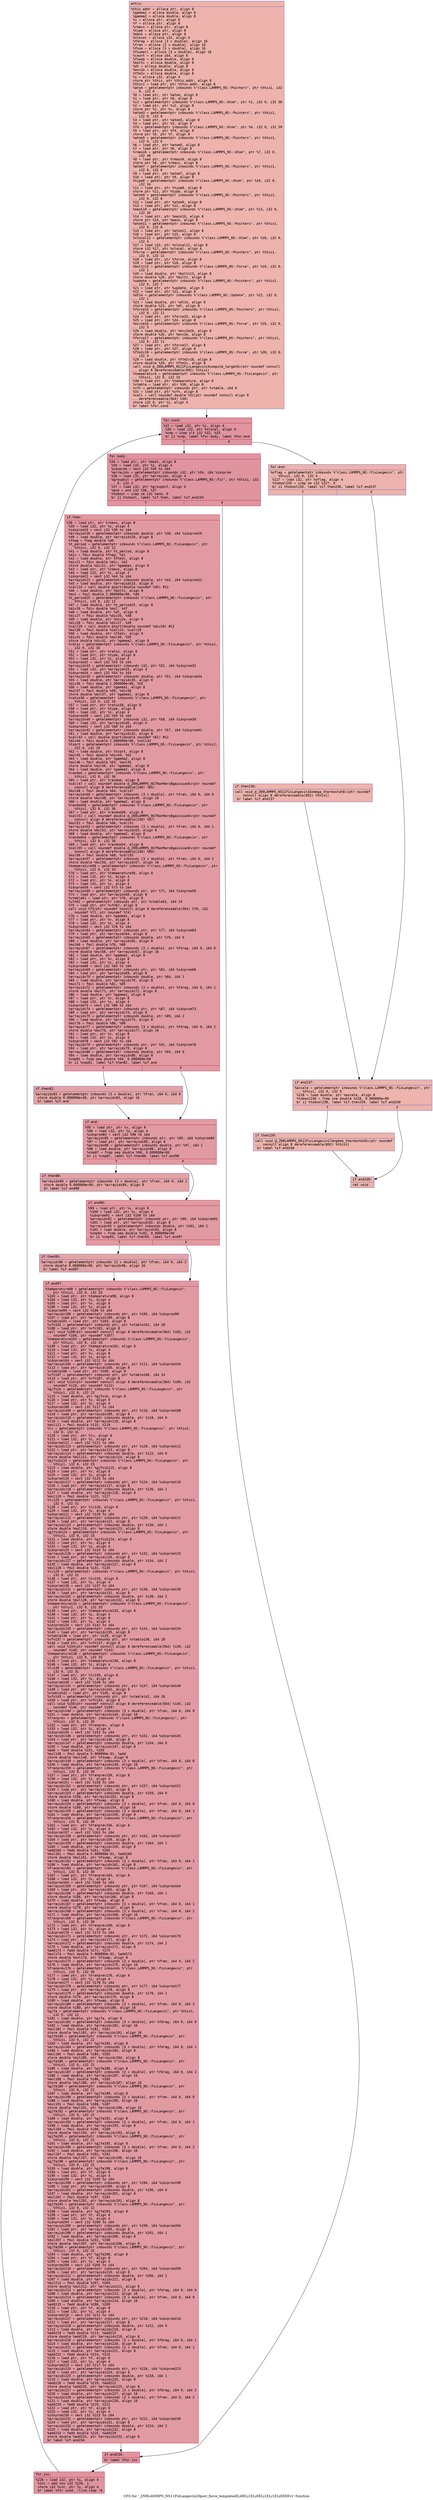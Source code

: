 digraph "CFG for '_ZN9LAMMPS_NS11FixLangevin20post_force_templatedILi0ELi1ELi0ELi1ELi1ELi0EEEvv' function" {
	label="CFG for '_ZN9LAMMPS_NS11FixLangevin20post_force_templatedILi0ELi1ELi0ELi1ELi1ELi0EEEvv' function";

	Node0x55e6b2142bd0 [shape=record,color="#3d50c3ff", style=filled, fillcolor="#d6524470" fontname="Courier",label="{entry:\l|  %this.addr = alloca ptr, align 8\l  %gamma1 = alloca double, align 8\l  %gamma2 = alloca double, align 8\l  %v = alloca ptr, align 8\l  %f = alloca ptr, align 8\l  %rmass = alloca ptr, align 8\l  %type = alloca ptr, align 8\l  %mask = alloca ptr, align 8\l  %nlocal = alloca i32, align 4\l  %fdrag = alloca [3 x double], align 16\l  %fran = alloca [3 x double], align 16\l  %fsum = alloca [3 x double], align 16\l  %fsumall = alloca [3 x double], align 16\l  %count = alloca i64, align 8\l  %fswap = alloca double, align 8\l  %boltz = alloca double, align 8\l  %dt = alloca double, align 8\l  %mvv2e = alloca double, align 8\l  %ftm2v = alloca double, align 8\l  %i = alloca i32, align 4\l  store ptr %this, ptr %this.addr, align 8\l  %this1 = load ptr, ptr %this.addr, align 8\l  %atom = getelementptr inbounds %\"class.LAMMPS_NS::Pointers\", ptr %this1, i32\l... 0, i32 6\l  %0 = load ptr, ptr %atom, align 8\l  %1 = load ptr, ptr %0, align 8\l  %v2 = getelementptr inbounds %\"class.LAMMPS_NS::Atom\", ptr %1, i32 0, i32 38\l  %2 = load ptr, ptr %v2, align 8\l  store ptr %2, ptr %v, align 8\l  %atom3 = getelementptr inbounds %\"class.LAMMPS_NS::Pointers\", ptr %this1,\l... i32 0, i32 6\l  %3 = load ptr, ptr %atom3, align 8\l  %4 = load ptr, ptr %3, align 8\l  %f4 = getelementptr inbounds %\"class.LAMMPS_NS::Atom\", ptr %4, i32 0, i32 39\l  %5 = load ptr, ptr %f4, align 8\l  store ptr %5, ptr %f, align 8\l  %atom5 = getelementptr inbounds %\"class.LAMMPS_NS::Pointers\", ptr %this1,\l... i32 0, i32 6\l  %6 = load ptr, ptr %atom5, align 8\l  %7 = load ptr, ptr %6, align 8\l  %rmass6 = getelementptr inbounds %\"class.LAMMPS_NS::Atom\", ptr %7, i32 0,\l... i32 40\l  %8 = load ptr, ptr %rmass6, align 8\l  store ptr %8, ptr %rmass, align 8\l  %atom7 = getelementptr inbounds %\"class.LAMMPS_NS::Pointers\", ptr %this1,\l... i32 0, i32 6\l  %9 = load ptr, ptr %atom7, align 8\l  %10 = load ptr, ptr %9, align 8\l  %type8 = getelementptr inbounds %\"class.LAMMPS_NS::Atom\", ptr %10, i32 0,\l... i32 34\l  %11 = load ptr, ptr %type8, align 8\l  store ptr %11, ptr %type, align 8\l  %atom9 = getelementptr inbounds %\"class.LAMMPS_NS::Pointers\", ptr %this1,\l... i32 0, i32 6\l  %12 = load ptr, ptr %atom9, align 8\l  %13 = load ptr, ptr %12, align 8\l  %mask10 = getelementptr inbounds %\"class.LAMMPS_NS::Atom\", ptr %13, i32 0,\l... i32 35\l  %14 = load ptr, ptr %mask10, align 8\l  store ptr %14, ptr %mask, align 8\l  %atom11 = getelementptr inbounds %\"class.LAMMPS_NS::Pointers\", ptr %this1,\l... i32 0, i32 6\l  %15 = load ptr, ptr %atom11, align 8\l  %16 = load ptr, ptr %15, align 8\l  %nlocal12 = getelementptr inbounds %\"class.LAMMPS_NS::Atom\", ptr %16, i32 0,\l... i32 4\l  %17 = load i32, ptr %nlocal12, align 8\l  store i32 %17, ptr %nlocal, align 4\l  %force = getelementptr inbounds %\"class.LAMMPS_NS::Pointers\", ptr %this1,\l... i32 0, i32 11\l  %18 = load ptr, ptr %force, align 8\l  %19 = load ptr, ptr %18, align 8\l  %boltz13 = getelementptr inbounds %\"class.LAMMPS_NS::Force\", ptr %19, i32 0,\l... i32 1\l  %20 = load double, ptr %boltz13, align 8\l  store double %20, ptr %boltz, align 8\l  %update = getelementptr inbounds %\"class.LAMMPS_NS::Pointers\", ptr %this1,\l... i32 0, i32 7\l  %21 = load ptr, ptr %update, align 8\l  %22 = load ptr, ptr %21, align 8\l  %dt14 = getelementptr inbounds %\"class.LAMMPS_NS::Update\", ptr %22, i32 0,\l... i32 1\l  %23 = load double, ptr %dt14, align 8\l  store double %23, ptr %dt, align 8\l  %force15 = getelementptr inbounds %\"class.LAMMPS_NS::Pointers\", ptr %this1,\l... i32 0, i32 11\l  %24 = load ptr, ptr %force15, align 8\l  %25 = load ptr, ptr %24, align 8\l  %mvv2e16 = getelementptr inbounds %\"class.LAMMPS_NS::Force\", ptr %25, i32 0,\l... i32 3\l  %26 = load double, ptr %mvv2e16, align 8\l  store double %26, ptr %mvv2e, align 8\l  %force17 = getelementptr inbounds %\"class.LAMMPS_NS::Pointers\", ptr %this1,\l... i32 0, i32 11\l  %27 = load ptr, ptr %force17, align 8\l  %28 = load ptr, ptr %27, align 8\l  %ftm2v18 = getelementptr inbounds %\"class.LAMMPS_NS::Force\", ptr %28, i32 0,\l... i32 4\l  %29 = load double, ptr %ftm2v18, align 8\l  store double %29, ptr %ftm2v, align 8\l  call void @_ZN9LAMMPS_NS11FixLangevin14compute_targetEv(ptr noundef nonnull\l... align 8 dereferenceable(892) %this1)\l  %temperature = getelementptr inbounds %\"class.LAMMPS_NS::FixLangevin\", ptr\l... %this1, i32 0, i32 33\l  %30 = load ptr, ptr %temperature, align 8\l  %vtable = load ptr, ptr %30, align 8\l  %vfn = getelementptr inbounds ptr, ptr %vtable, i64 6\l  %31 = load ptr, ptr %vfn, align 8\l  %call = call noundef double %31(ptr noundef nonnull align 8\l... dereferenceable(564) %30)\l  store i32 0, ptr %i, align 4\l  br label %for.cond\l}"];
	Node0x55e6b2142bd0 -> Node0x55e6b2150040[tooltip="entry -> for.cond\nProbability 100.00%" ];
	Node0x55e6b2150040 [shape=record,color="#b70d28ff", style=filled, fillcolor="#b70d2870" fontname="Courier",label="{for.cond:\l|  %32 = load i32, ptr %i, align 4\l  %33 = load i32, ptr %nlocal, align 4\l  %cmp = icmp slt i32 %32, %33\l  br i1 %cmp, label %for.body, label %for.end\l|{<s0>T|<s1>F}}"];
	Node0x55e6b2150040:s0 -> Node0x55e6b2143db0[tooltip="for.cond -> for.body\nProbability 96.88%" ];
	Node0x55e6b2150040:s1 -> Node0x55e6b2143e30[tooltip="for.cond -> for.end\nProbability 3.12%" ];
	Node0x55e6b2143db0 [shape=record,color="#b70d28ff", style=filled, fillcolor="#b70d2870" fontname="Courier",label="{for.body:\l|  %34 = load ptr, ptr %mask, align 8\l  %35 = load i32, ptr %i, align 4\l  %idxprom = sext i32 %35 to i64\l  %arrayidx = getelementptr inbounds i32, ptr %34, i64 %idxprom\l  %36 = load i32, ptr %arrayidx, align 4\l  %groupbit = getelementptr inbounds %\"class.LAMMPS_NS::Fix\", ptr %this1, i32\l... 0, i32 4\l  %37 = load i32, ptr %groupbit, align 4\l  %and = and i32 %36, %37\l  %tobool = icmp ne i32 %and, 0\l  br i1 %tobool, label %if.then, label %if.end234\l|{<s0>T|<s1>F}}"];
	Node0x55e6b2143db0:s0 -> Node0x55e6b2150d40[tooltip="for.body -> if.then\nProbability 62.50%" ];
	Node0x55e6b2143db0:s1 -> Node0x55e6b2150db0[tooltip="for.body -> if.end234\nProbability 37.50%" ];
	Node0x55e6b2150d40 [shape=record,color="#b70d28ff", style=filled, fillcolor="#bb1b2c70" fontname="Courier",label="{if.then:\l|  %38 = load ptr, ptr %rmass, align 8\l  %39 = load i32, ptr %i, align 4\l  %idxprom19 = sext i32 %39 to i64\l  %arrayidx20 = getelementptr inbounds double, ptr %38, i64 %idxprom19\l  %40 = load double, ptr %arrayidx20, align 8\l  %fneg = fneg double %40\l  %t_period = getelementptr inbounds %\"class.LAMMPS_NS::FixLangevin\", ptr\l... %this1, i32 0, i32 12\l  %41 = load double, ptr %t_period, align 8\l  %div = fdiv double %fneg, %41\l  %42 = load double, ptr %ftm2v, align 8\l  %div21 = fdiv double %div, %42\l  store double %div21, ptr %gamma1, align 8\l  %43 = load ptr, ptr %rmass, align 8\l  %44 = load i32, ptr %i, align 4\l  %idxprom22 = sext i32 %44 to i64\l  %arrayidx23 = getelementptr inbounds double, ptr %43, i64 %idxprom22\l  %45 = load double, ptr %arrayidx23, align 8\l  %call24 = call double @sqrt(double noundef %45) #12\l  %46 = load double, ptr %boltz, align 8\l  %mul = fmul double 2.000000e+00, %46\l  %t_period25 = getelementptr inbounds %\"class.LAMMPS_NS::FixLangevin\", ptr\l... %this1, i32 0, i32 12\l  %47 = load double, ptr %t_period25, align 8\l  %div26 = fdiv double %mul, %47\l  %48 = load double, ptr %dt, align 8\l  %div27 = fdiv double %div26, %48\l  %49 = load double, ptr %mvv2e, align 8\l  %div28 = fdiv double %div27, %49\l  %call29 = call double @sqrt(double noundef %div28) #12\l  %mul30 = fmul double %call24, %call29\l  %50 = load double, ptr %ftm2v, align 8\l  %div31 = fdiv double %mul30, %50\l  store double %div31, ptr %gamma2, align 8\l  %ratio = getelementptr inbounds %\"class.LAMMPS_NS::FixLangevin\", ptr %this1,\l... i32 0, i32 16\l  %51 = load ptr, ptr %ratio, align 8\l  %52 = load ptr, ptr %type, align 8\l  %53 = load i32, ptr %i, align 4\l  %idxprom32 = sext i32 %53 to i64\l  %arrayidx33 = getelementptr inbounds i32, ptr %52, i64 %idxprom32\l  %54 = load i32, ptr %arrayidx33, align 4\l  %idxprom34 = sext i32 %54 to i64\l  %arrayidx35 = getelementptr inbounds double, ptr %51, i64 %idxprom34\l  %55 = load double, ptr %arrayidx35, align 8\l  %div36 = fdiv double 1.000000e+00, %55\l  %56 = load double, ptr %gamma1, align 8\l  %mul37 = fmul double %56, %div36\l  store double %mul37, ptr %gamma1, align 8\l  %ratio38 = getelementptr inbounds %\"class.LAMMPS_NS::FixLangevin\", ptr\l... %this1, i32 0, i32 16\l  %57 = load ptr, ptr %ratio38, align 8\l  %58 = load ptr, ptr %type, align 8\l  %59 = load i32, ptr %i, align 4\l  %idxprom39 = sext i32 %59 to i64\l  %arrayidx40 = getelementptr inbounds i32, ptr %58, i64 %idxprom39\l  %60 = load i32, ptr %arrayidx40, align 4\l  %idxprom41 = sext i32 %60 to i64\l  %arrayidx42 = getelementptr inbounds double, ptr %57, i64 %idxprom41\l  %61 = load double, ptr %arrayidx42, align 8\l  %call43 = call double @sqrt(double noundef %61) #12\l  %div44 = fdiv double 1.000000e+00, %call43\l  %tsqrt = getelementptr inbounds %\"class.LAMMPS_NS::FixLangevin\", ptr %this1,\l... i32 0, i32 19\l  %62 = load double, ptr %tsqrt, align 8\l  %mul45 = fmul double %div44, %62\l  %63 = load double, ptr %gamma2, align 8\l  %mul46 = fmul double %63, %mul45\l  store double %mul46, ptr %gamma2, align 8\l  %64 = load double, ptr %gamma2, align 8\l  %random = getelementptr inbounds %\"class.LAMMPS_NS::FixLangevin\", ptr\l... %this1, i32 0, i32 36\l  %65 = load ptr, ptr %random, align 8\l  %call47 = call noundef double @_ZN9LAMMPS_NS7RanMars8gaussianEv(ptr noundef\l... nonnull align 8 dereferenceable(240) %65)\l  %mul48 = fmul double %64, %call47\l  %arrayidx49 = getelementptr inbounds [3 x double], ptr %fran, i64 0, i64 0\l  store double %mul48, ptr %arrayidx49, align 16\l  %66 = load double, ptr %gamma2, align 8\l  %random50 = getelementptr inbounds %\"class.LAMMPS_NS::FixLangevin\", ptr\l... %this1, i32 0, i32 36\l  %67 = load ptr, ptr %random50, align 8\l  %call51 = call noundef double @_ZN9LAMMPS_NS7RanMars8gaussianEv(ptr noundef\l... nonnull align 8 dereferenceable(240) %67)\l  %mul52 = fmul double %66, %call51\l  %arrayidx53 = getelementptr inbounds [3 x double], ptr %fran, i64 0, i64 1\l  store double %mul52, ptr %arrayidx53, align 8\l  %68 = load double, ptr %gamma2, align 8\l  %random54 = getelementptr inbounds %\"class.LAMMPS_NS::FixLangevin\", ptr\l... %this1, i32 0, i32 36\l  %69 = load ptr, ptr %random54, align 8\l  %call55 = call noundef double @_ZN9LAMMPS_NS7RanMars8gaussianEv(ptr noundef\l... nonnull align 8 dereferenceable(240) %69)\l  %mul56 = fmul double %68, %call55\l  %arrayidx57 = getelementptr inbounds [3 x double], ptr %fran, i64 0, i64 2\l  store double %mul56, ptr %arrayidx57, align 16\l  %temperature58 = getelementptr inbounds %\"class.LAMMPS_NS::FixLangevin\", ptr\l... %this1, i32 0, i32 33\l  %70 = load ptr, ptr %temperature58, align 8\l  %71 = load i32, ptr %i, align 4\l  %72 = load ptr, ptr %v, align 8\l  %73 = load i32, ptr %i, align 4\l  %idxprom59 = sext i32 %73 to i64\l  %arrayidx60 = getelementptr inbounds ptr, ptr %72, i64 %idxprom59\l  %74 = load ptr, ptr %arrayidx60, align 8\l  %vtable61 = load ptr, ptr %70, align 8\l  %vfn62 = getelementptr inbounds ptr, ptr %vtable61, i64 24\l  %75 = load ptr, ptr %vfn62, align 8\l  call void %75(ptr noundef nonnull align 8 dereferenceable(564) %70, i32\l... noundef %71, ptr noundef %74)\l  %76 = load double, ptr %gamma1, align 8\l  %77 = load ptr, ptr %v, align 8\l  %78 = load i32, ptr %i, align 4\l  %idxprom63 = sext i32 %78 to i64\l  %arrayidx64 = getelementptr inbounds ptr, ptr %77, i64 %idxprom63\l  %79 = load ptr, ptr %arrayidx64, align 8\l  %arrayidx65 = getelementptr inbounds double, ptr %79, i64 0\l  %80 = load double, ptr %arrayidx65, align 8\l  %mul66 = fmul double %76, %80\l  %arrayidx67 = getelementptr inbounds [3 x double], ptr %fdrag, i64 0, i64 0\l  store double %mul66, ptr %arrayidx67, align 16\l  %81 = load double, ptr %gamma1, align 8\l  %82 = load ptr, ptr %v, align 8\l  %83 = load i32, ptr %i, align 4\l  %idxprom68 = sext i32 %83 to i64\l  %arrayidx69 = getelementptr inbounds ptr, ptr %82, i64 %idxprom68\l  %84 = load ptr, ptr %arrayidx69, align 8\l  %arrayidx70 = getelementptr inbounds double, ptr %84, i64 1\l  %85 = load double, ptr %arrayidx70, align 8\l  %mul71 = fmul double %81, %85\l  %arrayidx72 = getelementptr inbounds [3 x double], ptr %fdrag, i64 0, i64 1\l  store double %mul71, ptr %arrayidx72, align 8\l  %86 = load double, ptr %gamma1, align 8\l  %87 = load ptr, ptr %v, align 8\l  %88 = load i32, ptr %i, align 4\l  %idxprom73 = sext i32 %88 to i64\l  %arrayidx74 = getelementptr inbounds ptr, ptr %87, i64 %idxprom73\l  %89 = load ptr, ptr %arrayidx74, align 8\l  %arrayidx75 = getelementptr inbounds double, ptr %89, i64 2\l  %90 = load double, ptr %arrayidx75, align 8\l  %mul76 = fmul double %86, %90\l  %arrayidx77 = getelementptr inbounds [3 x double], ptr %fdrag, i64 0, i64 2\l  store double %mul76, ptr %arrayidx77, align 16\l  %91 = load ptr, ptr %v, align 8\l  %92 = load i32, ptr %i, align 4\l  %idxprom78 = sext i32 %92 to i64\l  %arrayidx79 = getelementptr inbounds ptr, ptr %91, i64 %idxprom78\l  %93 = load ptr, ptr %arrayidx79, align 8\l  %arrayidx80 = getelementptr inbounds double, ptr %93, i64 0\l  %94 = load double, ptr %arrayidx80, align 8\l  %cmp81 = fcmp oeq double %94, 0.000000e+00\l  br i1 %cmp81, label %if.then82, label %if.end\l|{<s0>T|<s1>F}}"];
	Node0x55e6b2150d40:s0 -> Node0x55e6b2157760[tooltip="if.then -> if.then82\nProbability 62.50%" ];
	Node0x55e6b2150d40:s1 -> Node0x55e6b21577e0[tooltip="if.then -> if.end\nProbability 37.50%" ];
	Node0x55e6b2157760 [shape=record,color="#3d50c3ff", style=filled, fillcolor="#c32e3170" fontname="Courier",label="{if.then82:\l|  %arrayidx83 = getelementptr inbounds [3 x double], ptr %fran, i64 0, i64 0\l  store double 0.000000e+00, ptr %arrayidx83, align 16\l  br label %if.end\l}"];
	Node0x55e6b2157760 -> Node0x55e6b21577e0[tooltip="if.then82 -> if.end\nProbability 100.00%" ];
	Node0x55e6b21577e0 [shape=record,color="#b70d28ff", style=filled, fillcolor="#bb1b2c70" fontname="Courier",label="{if.end:\l|  %95 = load ptr, ptr %v, align 8\l  %96 = load i32, ptr %i, align 4\l  %idxprom84 = sext i32 %96 to i64\l  %arrayidx85 = getelementptr inbounds ptr, ptr %95, i64 %idxprom84\l  %97 = load ptr, ptr %arrayidx85, align 8\l  %arrayidx86 = getelementptr inbounds double, ptr %97, i64 1\l  %98 = load double, ptr %arrayidx86, align 8\l  %cmp87 = fcmp oeq double %98, 0.000000e+00\l  br i1 %cmp87, label %if.then88, label %if.end90\l|{<s0>T|<s1>F}}"];
	Node0x55e6b21577e0:s0 -> Node0x55e6b2152180[tooltip="if.end -> if.then88\nProbability 62.50%" ];
	Node0x55e6b21577e0:s1 -> Node0x55e6b2152200[tooltip="if.end -> if.end90\nProbability 37.50%" ];
	Node0x55e6b2152180 [shape=record,color="#3d50c3ff", style=filled, fillcolor="#c32e3170" fontname="Courier",label="{if.then88:\l|  %arrayidx89 = getelementptr inbounds [3 x double], ptr %fran, i64 0, i64 1\l  store double 0.000000e+00, ptr %arrayidx89, align 8\l  br label %if.end90\l}"];
	Node0x55e6b2152180 -> Node0x55e6b2152200[tooltip="if.then88 -> if.end90\nProbability 100.00%" ];
	Node0x55e6b2152200 [shape=record,color="#b70d28ff", style=filled, fillcolor="#bb1b2c70" fontname="Courier",label="{if.end90:\l|  %99 = load ptr, ptr %v, align 8\l  %100 = load i32, ptr %i, align 4\l  %idxprom91 = sext i32 %100 to i64\l  %arrayidx92 = getelementptr inbounds ptr, ptr %99, i64 %idxprom91\l  %101 = load ptr, ptr %arrayidx92, align 8\l  %arrayidx93 = getelementptr inbounds double, ptr %101, i64 2\l  %102 = load double, ptr %arrayidx93, align 8\l  %cmp94 = fcmp oeq double %102, 0.000000e+00\l  br i1 %cmp94, label %if.then95, label %if.end97\l|{<s0>T|<s1>F}}"];
	Node0x55e6b2152200:s0 -> Node0x55e6b2159090[tooltip="if.end90 -> if.then95\nProbability 62.50%" ];
	Node0x55e6b2152200:s1 -> Node0x55e6b2159110[tooltip="if.end90 -> if.end97\nProbability 37.50%" ];
	Node0x55e6b2159090 [shape=record,color="#3d50c3ff", style=filled, fillcolor="#c32e3170" fontname="Courier",label="{if.then95:\l|  %arrayidx96 = getelementptr inbounds [3 x double], ptr %fran, i64 0, i64 2\l  store double 0.000000e+00, ptr %arrayidx96, align 16\l  br label %if.end97\l}"];
	Node0x55e6b2159090 -> Node0x55e6b2159110[tooltip="if.then95 -> if.end97\nProbability 100.00%" ];
	Node0x55e6b2159110 [shape=record,color="#b70d28ff", style=filled, fillcolor="#bb1b2c70" fontname="Courier",label="{if.end97:\l|  %temperature98 = getelementptr inbounds %\"class.LAMMPS_NS::FixLangevin\",\l... ptr %this1, i32 0, i32 33\l  %103 = load ptr, ptr %temperature98, align 8\l  %104 = load i32, ptr %i, align 4\l  %105 = load ptr, ptr %v, align 8\l  %106 = load i32, ptr %i, align 4\l  %idxprom99 = sext i32 %106 to i64\l  %arrayidx100 = getelementptr inbounds ptr, ptr %105, i64 %idxprom99\l  %107 = load ptr, ptr %arrayidx100, align 8\l  %vtable101 = load ptr, ptr %103, align 8\l  %vfn102 = getelementptr inbounds ptr, ptr %vtable101, i64 28\l  %108 = load ptr, ptr %vfn102, align 8\l  call void %108(ptr noundef nonnull align 8 dereferenceable(564) %103, i32\l... noundef %104, ptr noundef %107)\l  %temperature103 = getelementptr inbounds %\"class.LAMMPS_NS::FixLangevin\",\l... ptr %this1, i32 0, i32 33\l  %109 = load ptr, ptr %temperature103, align 8\l  %110 = load i32, ptr %i, align 4\l  %111 = load ptr, ptr %v, align 8\l  %112 = load i32, ptr %i, align 4\l  %idxprom104 = sext i32 %112 to i64\l  %arrayidx105 = getelementptr inbounds ptr, ptr %111, i64 %idxprom104\l  %113 = load ptr, ptr %arrayidx105, align 8\l  %vtable106 = load ptr, ptr %109, align 8\l  %vfn107 = getelementptr inbounds ptr, ptr %vtable106, i64 24\l  %114 = load ptr, ptr %vfn107, align 8\l  call void %114(ptr noundef nonnull align 8 dereferenceable(564) %109, i32\l... noundef %110, ptr noundef %113)\l  %gjfsib = getelementptr inbounds %\"class.LAMMPS_NS::FixLangevin\", ptr\l... %this1, i32 0, i32 23\l  %115 = load double, ptr %gjfsib, align 8\l  %116 = load ptr, ptr %v, align 8\l  %117 = load i32, ptr %i, align 4\l  %idxprom108 = sext i32 %117 to i64\l  %arrayidx109 = getelementptr inbounds ptr, ptr %116, i64 %idxprom108\l  %118 = load ptr, ptr %arrayidx109, align 8\l  %arrayidx110 = getelementptr inbounds double, ptr %118, i64 0\l  %119 = load double, ptr %arrayidx110, align 8\l  %mul111 = fmul double %115, %119\l  %lv = getelementptr inbounds %\"class.LAMMPS_NS::FixLangevin\", ptr %this1,\l... i32 0, i32 31\l  %120 = load ptr, ptr %lv, align 8\l  %121 = load i32, ptr %i, align 4\l  %idxprom112 = sext i32 %121 to i64\l  %arrayidx113 = getelementptr inbounds ptr, ptr %120, i64 %idxprom112\l  %122 = load ptr, ptr %arrayidx113, align 8\l  %arrayidx114 = getelementptr inbounds double, ptr %122, i64 0\l  store double %mul111, ptr %arrayidx114, align 8\l  %gjfsib115 = getelementptr inbounds %\"class.LAMMPS_NS::FixLangevin\", ptr\l... %this1, i32 0, i32 23\l  %123 = load double, ptr %gjfsib115, align 8\l  %124 = load ptr, ptr %v, align 8\l  %125 = load i32, ptr %i, align 4\l  %idxprom116 = sext i32 %125 to i64\l  %arrayidx117 = getelementptr inbounds ptr, ptr %124, i64 %idxprom116\l  %126 = load ptr, ptr %arrayidx117, align 8\l  %arrayidx118 = getelementptr inbounds double, ptr %126, i64 1\l  %127 = load double, ptr %arrayidx118, align 8\l  %mul119 = fmul double %123, %127\l  %lv120 = getelementptr inbounds %\"class.LAMMPS_NS::FixLangevin\", ptr %this1,\l... i32 0, i32 31\l  %128 = load ptr, ptr %lv120, align 8\l  %129 = load i32, ptr %i, align 4\l  %idxprom121 = sext i32 %129 to i64\l  %arrayidx122 = getelementptr inbounds ptr, ptr %128, i64 %idxprom121\l  %130 = load ptr, ptr %arrayidx122, align 8\l  %arrayidx123 = getelementptr inbounds double, ptr %130, i64 1\l  store double %mul119, ptr %arrayidx123, align 8\l  %gjfsib124 = getelementptr inbounds %\"class.LAMMPS_NS::FixLangevin\", ptr\l... %this1, i32 0, i32 23\l  %131 = load double, ptr %gjfsib124, align 8\l  %132 = load ptr, ptr %v, align 8\l  %133 = load i32, ptr %i, align 4\l  %idxprom125 = sext i32 %133 to i64\l  %arrayidx126 = getelementptr inbounds ptr, ptr %132, i64 %idxprom125\l  %134 = load ptr, ptr %arrayidx126, align 8\l  %arrayidx127 = getelementptr inbounds double, ptr %134, i64 2\l  %135 = load double, ptr %arrayidx127, align 8\l  %mul128 = fmul double %131, %135\l  %lv129 = getelementptr inbounds %\"class.LAMMPS_NS::FixLangevin\", ptr %this1,\l... i32 0, i32 31\l  %136 = load ptr, ptr %lv129, align 8\l  %137 = load i32, ptr %i, align 4\l  %idxprom130 = sext i32 %137 to i64\l  %arrayidx131 = getelementptr inbounds ptr, ptr %136, i64 %idxprom130\l  %138 = load ptr, ptr %arrayidx131, align 8\l  %arrayidx132 = getelementptr inbounds double, ptr %138, i64 2\l  store double %mul128, ptr %arrayidx132, align 8\l  %temperature133 = getelementptr inbounds %\"class.LAMMPS_NS::FixLangevin\",\l... ptr %this1, i32 0, i32 33\l  %139 = load ptr, ptr %temperature133, align 8\l  %140 = load i32, ptr %i, align 4\l  %141 = load ptr, ptr %v, align 8\l  %142 = load i32, ptr %i, align 4\l  %idxprom134 = sext i32 %142 to i64\l  %arrayidx135 = getelementptr inbounds ptr, ptr %141, i64 %idxprom134\l  %143 = load ptr, ptr %arrayidx135, align 8\l  %vtable136 = load ptr, ptr %139, align 8\l  %vfn137 = getelementptr inbounds ptr, ptr %vtable136, i64 28\l  %144 = load ptr, ptr %vfn137, align 8\l  call void %144(ptr noundef nonnull align 8 dereferenceable(564) %139, i32\l... noundef %140, ptr noundef %143)\l  %temperature138 = getelementptr inbounds %\"class.LAMMPS_NS::FixLangevin\",\l... ptr %this1, i32 0, i32 33\l  %145 = load ptr, ptr %temperature138, align 8\l  %146 = load i32, ptr %i, align 4\l  %lv139 = getelementptr inbounds %\"class.LAMMPS_NS::FixLangevin\", ptr %this1,\l... i32 0, i32 31\l  %147 = load ptr, ptr %lv139, align 8\l  %148 = load i32, ptr %i, align 4\l  %idxprom140 = sext i32 %148 to i64\l  %arrayidx141 = getelementptr inbounds ptr, ptr %147, i64 %idxprom140\l  %149 = load ptr, ptr %arrayidx141, align 8\l  %vtable142 = load ptr, ptr %145, align 8\l  %vfn143 = getelementptr inbounds ptr, ptr %vtable142, i64 28\l  %150 = load ptr, ptr %vfn143, align 8\l  call void %150(ptr noundef nonnull align 8 dereferenceable(564) %145, i32\l... noundef %146, ptr noundef %149)\l  %arrayidx144 = getelementptr inbounds [3 x double], ptr %fran, i64 0, i64 0\l  %151 = load double, ptr %arrayidx144, align 16\l  %franprev = getelementptr inbounds %\"class.LAMMPS_NS::FixLangevin\", ptr\l... %this1, i32 0, i32 30\l  %152 = load ptr, ptr %franprev, align 8\l  %153 = load i32, ptr %i, align 4\l  %idxprom145 = sext i32 %153 to i64\l  %arrayidx146 = getelementptr inbounds ptr, ptr %152, i64 %idxprom145\l  %154 = load ptr, ptr %arrayidx146, align 8\l  %arrayidx147 = getelementptr inbounds double, ptr %154, i64 0\l  %155 = load double, ptr %arrayidx147, align 8\l  %add = fadd double %151, %155\l  %mul148 = fmul double 5.000000e-01, %add\l  store double %mul148, ptr %fswap, align 8\l  %arrayidx149 = getelementptr inbounds [3 x double], ptr %fran, i64 0, i64 0\l  %156 = load double, ptr %arrayidx149, align 16\l  %franprev150 = getelementptr inbounds %\"class.LAMMPS_NS::FixLangevin\", ptr\l... %this1, i32 0, i32 30\l  %157 = load ptr, ptr %franprev150, align 8\l  %158 = load i32, ptr %i, align 4\l  %idxprom151 = sext i32 %158 to i64\l  %arrayidx152 = getelementptr inbounds ptr, ptr %157, i64 %idxprom151\l  %159 = load ptr, ptr %arrayidx152, align 8\l  %arrayidx153 = getelementptr inbounds double, ptr %159, i64 0\l  store double %156, ptr %arrayidx153, align 8\l  %160 = load double, ptr %fswap, align 8\l  %arrayidx154 = getelementptr inbounds [3 x double], ptr %fran, i64 0, i64 0\l  store double %160, ptr %arrayidx154, align 16\l  %arrayidx155 = getelementptr inbounds [3 x double], ptr %fran, i64 0, i64 1\l  %161 = load double, ptr %arrayidx155, align 8\l  %franprev156 = getelementptr inbounds %\"class.LAMMPS_NS::FixLangevin\", ptr\l... %this1, i32 0, i32 30\l  %162 = load ptr, ptr %franprev156, align 8\l  %163 = load i32, ptr %i, align 4\l  %idxprom157 = sext i32 %163 to i64\l  %arrayidx158 = getelementptr inbounds ptr, ptr %162, i64 %idxprom157\l  %164 = load ptr, ptr %arrayidx158, align 8\l  %arrayidx159 = getelementptr inbounds double, ptr %164, i64 1\l  %165 = load double, ptr %arrayidx159, align 8\l  %add160 = fadd double %161, %165\l  %mul161 = fmul double 5.000000e-01, %add160\l  store double %mul161, ptr %fswap, align 8\l  %arrayidx162 = getelementptr inbounds [3 x double], ptr %fran, i64 0, i64 1\l  %166 = load double, ptr %arrayidx162, align 8\l  %franprev163 = getelementptr inbounds %\"class.LAMMPS_NS::FixLangevin\", ptr\l... %this1, i32 0, i32 30\l  %167 = load ptr, ptr %franprev163, align 8\l  %168 = load i32, ptr %i, align 4\l  %idxprom164 = sext i32 %168 to i64\l  %arrayidx165 = getelementptr inbounds ptr, ptr %167, i64 %idxprom164\l  %169 = load ptr, ptr %arrayidx165, align 8\l  %arrayidx166 = getelementptr inbounds double, ptr %169, i64 1\l  store double %166, ptr %arrayidx166, align 8\l  %170 = load double, ptr %fswap, align 8\l  %arrayidx167 = getelementptr inbounds [3 x double], ptr %fran, i64 0, i64 1\l  store double %170, ptr %arrayidx167, align 8\l  %arrayidx168 = getelementptr inbounds [3 x double], ptr %fran, i64 0, i64 2\l  %171 = load double, ptr %arrayidx168, align 16\l  %franprev169 = getelementptr inbounds %\"class.LAMMPS_NS::FixLangevin\", ptr\l... %this1, i32 0, i32 30\l  %172 = load ptr, ptr %franprev169, align 8\l  %173 = load i32, ptr %i, align 4\l  %idxprom170 = sext i32 %173 to i64\l  %arrayidx171 = getelementptr inbounds ptr, ptr %172, i64 %idxprom170\l  %174 = load ptr, ptr %arrayidx171, align 8\l  %arrayidx172 = getelementptr inbounds double, ptr %174, i64 2\l  %175 = load double, ptr %arrayidx172, align 8\l  %add173 = fadd double %171, %175\l  %mul174 = fmul double 5.000000e-01, %add173\l  store double %mul174, ptr %fswap, align 8\l  %arrayidx175 = getelementptr inbounds [3 x double], ptr %fran, i64 0, i64 2\l  %176 = load double, ptr %arrayidx175, align 16\l  %franprev176 = getelementptr inbounds %\"class.LAMMPS_NS::FixLangevin\", ptr\l... %this1, i32 0, i32 30\l  %177 = load ptr, ptr %franprev176, align 8\l  %178 = load i32, ptr %i, align 4\l  %idxprom177 = sext i32 %178 to i64\l  %arrayidx178 = getelementptr inbounds ptr, ptr %177, i64 %idxprom177\l  %179 = load ptr, ptr %arrayidx178, align 8\l  %arrayidx179 = getelementptr inbounds double, ptr %179, i64 2\l  store double %176, ptr %arrayidx179, align 8\l  %180 = load double, ptr %fswap, align 8\l  %arrayidx180 = getelementptr inbounds [3 x double], ptr %fran, i64 0, i64 2\l  store double %180, ptr %arrayidx180, align 16\l  %gjfa = getelementptr inbounds %\"class.LAMMPS_NS::FixLangevin\", ptr %this1,\l... i32 0, i32 22\l  %181 = load double, ptr %gjfa, align 8\l  %arrayidx181 = getelementptr inbounds [3 x double], ptr %fdrag, i64 0, i64 0\l  %182 = load double, ptr %arrayidx181, align 16\l  %mul182 = fmul double %182, %181\l  store double %mul182, ptr %arrayidx181, align 16\l  %gjfa183 = getelementptr inbounds %\"class.LAMMPS_NS::FixLangevin\", ptr\l... %this1, i32 0, i32 22\l  %183 = load double, ptr %gjfa183, align 8\l  %arrayidx184 = getelementptr inbounds [3 x double], ptr %fdrag, i64 0, i64 1\l  %184 = load double, ptr %arrayidx184, align 8\l  %mul185 = fmul double %184, %183\l  store double %mul185, ptr %arrayidx184, align 8\l  %gjfa186 = getelementptr inbounds %\"class.LAMMPS_NS::FixLangevin\", ptr\l... %this1, i32 0, i32 22\l  %185 = load double, ptr %gjfa186, align 8\l  %arrayidx187 = getelementptr inbounds [3 x double], ptr %fdrag, i64 0, i64 2\l  %186 = load double, ptr %arrayidx187, align 16\l  %mul188 = fmul double %186, %185\l  store double %mul188, ptr %arrayidx187, align 16\l  %gjfa189 = getelementptr inbounds %\"class.LAMMPS_NS::FixLangevin\", ptr\l... %this1, i32 0, i32 22\l  %187 = load double, ptr %gjfa189, align 8\l  %arrayidx190 = getelementptr inbounds [3 x double], ptr %fran, i64 0, i64 0\l  %188 = load double, ptr %arrayidx190, align 16\l  %mul191 = fmul double %188, %187\l  store double %mul191, ptr %arrayidx190, align 16\l  %gjfa192 = getelementptr inbounds %\"class.LAMMPS_NS::FixLangevin\", ptr\l... %this1, i32 0, i32 22\l  %189 = load double, ptr %gjfa192, align 8\l  %arrayidx193 = getelementptr inbounds [3 x double], ptr %fran, i64 0, i64 1\l  %190 = load double, ptr %arrayidx193, align 8\l  %mul194 = fmul double %190, %189\l  store double %mul194, ptr %arrayidx193, align 8\l  %gjfa195 = getelementptr inbounds %\"class.LAMMPS_NS::FixLangevin\", ptr\l... %this1, i32 0, i32 22\l  %191 = load double, ptr %gjfa195, align 8\l  %arrayidx196 = getelementptr inbounds [3 x double], ptr %fran, i64 0, i64 2\l  %192 = load double, ptr %arrayidx196, align 16\l  %mul197 = fmul double %192, %191\l  store double %mul197, ptr %arrayidx196, align 16\l  %gjfa198 = getelementptr inbounds %\"class.LAMMPS_NS::FixLangevin\", ptr\l... %this1, i32 0, i32 22\l  %193 = load double, ptr %gjfa198, align 8\l  %194 = load ptr, ptr %f, align 8\l  %195 = load i32, ptr %i, align 4\l  %idxprom199 = sext i32 %195 to i64\l  %arrayidx200 = getelementptr inbounds ptr, ptr %194, i64 %idxprom199\l  %196 = load ptr, ptr %arrayidx200, align 8\l  %arrayidx201 = getelementptr inbounds double, ptr %196, i64 0\l  %197 = load double, ptr %arrayidx201, align 8\l  %mul202 = fmul double %197, %193\l  store double %mul202, ptr %arrayidx201, align 8\l  %gjfa203 = getelementptr inbounds %\"class.LAMMPS_NS::FixLangevin\", ptr\l... %this1, i32 0, i32 22\l  %198 = load double, ptr %gjfa203, align 8\l  %199 = load ptr, ptr %f, align 8\l  %200 = load i32, ptr %i, align 4\l  %idxprom204 = sext i32 %200 to i64\l  %arrayidx205 = getelementptr inbounds ptr, ptr %199, i64 %idxprom204\l  %201 = load ptr, ptr %arrayidx205, align 8\l  %arrayidx206 = getelementptr inbounds double, ptr %201, i64 1\l  %202 = load double, ptr %arrayidx206, align 8\l  %mul207 = fmul double %202, %198\l  store double %mul207, ptr %arrayidx206, align 8\l  %gjfa208 = getelementptr inbounds %\"class.LAMMPS_NS::FixLangevin\", ptr\l... %this1, i32 0, i32 22\l  %203 = load double, ptr %gjfa208, align 8\l  %204 = load ptr, ptr %f, align 8\l  %205 = load i32, ptr %i, align 4\l  %idxprom209 = sext i32 %205 to i64\l  %arrayidx210 = getelementptr inbounds ptr, ptr %204, i64 %idxprom209\l  %206 = load ptr, ptr %arrayidx210, align 8\l  %arrayidx211 = getelementptr inbounds double, ptr %206, i64 2\l  %207 = load double, ptr %arrayidx211, align 8\l  %mul212 = fmul double %207, %203\l  store double %mul212, ptr %arrayidx211, align 8\l  %arrayidx213 = getelementptr inbounds [3 x double], ptr %fdrag, i64 0, i64 0\l  %208 = load double, ptr %arrayidx213, align 16\l  %arrayidx214 = getelementptr inbounds [3 x double], ptr %fran, i64 0, i64 0\l  %209 = load double, ptr %arrayidx214, align 16\l  %add215 = fadd double %208, %209\l  %210 = load ptr, ptr %f, align 8\l  %211 = load i32, ptr %i, align 4\l  %idxprom216 = sext i32 %211 to i64\l  %arrayidx217 = getelementptr inbounds ptr, ptr %210, i64 %idxprom216\l  %212 = load ptr, ptr %arrayidx217, align 8\l  %arrayidx218 = getelementptr inbounds double, ptr %212, i64 0\l  %213 = load double, ptr %arrayidx218, align 8\l  %add219 = fadd double %213, %add215\l  store double %add219, ptr %arrayidx218, align 8\l  %arrayidx220 = getelementptr inbounds [3 x double], ptr %fdrag, i64 0, i64 1\l  %214 = load double, ptr %arrayidx220, align 8\l  %arrayidx221 = getelementptr inbounds [3 x double], ptr %fran, i64 0, i64 1\l  %215 = load double, ptr %arrayidx221, align 8\l  %add222 = fadd double %214, %215\l  %216 = load ptr, ptr %f, align 8\l  %217 = load i32, ptr %i, align 4\l  %idxprom223 = sext i32 %217 to i64\l  %arrayidx224 = getelementptr inbounds ptr, ptr %216, i64 %idxprom223\l  %218 = load ptr, ptr %arrayidx224, align 8\l  %arrayidx225 = getelementptr inbounds double, ptr %218, i64 1\l  %219 = load double, ptr %arrayidx225, align 8\l  %add226 = fadd double %219, %add222\l  store double %add226, ptr %arrayidx225, align 8\l  %arrayidx227 = getelementptr inbounds [3 x double], ptr %fdrag, i64 0, i64 2\l  %220 = load double, ptr %arrayidx227, align 16\l  %arrayidx228 = getelementptr inbounds [3 x double], ptr %fran, i64 0, i64 2\l  %221 = load double, ptr %arrayidx228, align 16\l  %add229 = fadd double %220, %221\l  %222 = load ptr, ptr %f, align 8\l  %223 = load i32, ptr %i, align 4\l  %idxprom230 = sext i32 %223 to i64\l  %arrayidx231 = getelementptr inbounds ptr, ptr %222, i64 %idxprom230\l  %224 = load ptr, ptr %arrayidx231, align 8\l  %arrayidx232 = getelementptr inbounds double, ptr %224, i64 2\l  %225 = load double, ptr %arrayidx232, align 8\l  %add233 = fadd double %225, %add229\l  store double %add233, ptr %arrayidx232, align 8\l  br label %if.end234\l}"];
	Node0x55e6b2159110 -> Node0x55e6b2150db0[tooltip="if.end97 -> if.end234\nProbability 100.00%" ];
	Node0x55e6b2150db0 [shape=record,color="#b70d28ff", style=filled, fillcolor="#b70d2870" fontname="Courier",label="{if.end234:\l|  br label %for.inc\l}"];
	Node0x55e6b2150db0 -> Node0x55e6b21671b0[tooltip="if.end234 -> for.inc\nProbability 100.00%" ];
	Node0x55e6b21671b0 [shape=record,color="#b70d28ff", style=filled, fillcolor="#b70d2870" fontname="Courier",label="{for.inc:\l|  %226 = load i32, ptr %i, align 4\l  %inc = add nsw i32 %226, 1\l  store i32 %inc, ptr %i, align 4\l  br label %for.cond, !llvm.loop !6\l}"];
	Node0x55e6b21671b0 -> Node0x55e6b2150040[tooltip="for.inc -> for.cond\nProbability 100.00%" ];
	Node0x55e6b2143e30 [shape=record,color="#3d50c3ff", style=filled, fillcolor="#d6524470" fontname="Courier",label="{for.end:\l|  %oflag = getelementptr inbounds %\"class.LAMMPS_NS::FixLangevin\", ptr\l... %this1, i32 0, i32 4\l  %227 = load i32, ptr %oflag, align 4\l  %tobool235 = icmp ne i32 %227, 0\l  br i1 %tobool235, label %if.then236, label %if.end237\l|{<s0>T|<s1>F}}"];
	Node0x55e6b2143e30:s0 -> Node0x55e6b21677c0[tooltip="for.end -> if.then236\nProbability 62.50%" ];
	Node0x55e6b2143e30:s1 -> Node0x55e6b2167840[tooltip="for.end -> if.end237\nProbability 37.50%" ];
	Node0x55e6b21677c0 [shape=record,color="#3d50c3ff", style=filled, fillcolor="#d8564670" fontname="Courier",label="{if.then236:\l|  call void @_ZN9LAMMPS_NS11FixLangevin16omega_thermostatEv(ptr noundef\l... nonnull align 8 dereferenceable(892) %this1)\l  br label %if.end237\l}"];
	Node0x55e6b21677c0 -> Node0x55e6b2167840[tooltip="if.then236 -> if.end237\nProbability 100.00%" ];
	Node0x55e6b2167840 [shape=record,color="#3d50c3ff", style=filled, fillcolor="#d6524470" fontname="Courier",label="{if.end237:\l|  %ascale = getelementptr inbounds %\"class.LAMMPS_NS::FixLangevin\", ptr\l... %this1, i32 0, i32 9\l  %228 = load double, ptr %ascale, align 8\l  %tobool238 = fcmp une double %228, 0.000000e+00\l  br i1 %tobool238, label %if.then239, label %if.end240\l|{<s0>T|<s1>F}}"];
	Node0x55e6b2167840:s0 -> Node0x55e6b2167d70[tooltip="if.end237 -> if.then239\nProbability 62.50%" ];
	Node0x55e6b2167840:s1 -> Node0x55e6b2167df0[tooltip="if.end237 -> if.end240\nProbability 37.50%" ];
	Node0x55e6b2167d70 [shape=record,color="#3d50c3ff", style=filled, fillcolor="#d8564670" fontname="Courier",label="{if.then239:\l|  call void @_ZN9LAMMPS_NS11FixLangevin17angmom_thermostatEv(ptr noundef\l... nonnull align 8 dereferenceable(892) %this1)\l  br label %if.end240\l}"];
	Node0x55e6b2167d70 -> Node0x55e6b2167df0[tooltip="if.then239 -> if.end240\nProbability 100.00%" ];
	Node0x55e6b2167df0 [shape=record,color="#3d50c3ff", style=filled, fillcolor="#d6524470" fontname="Courier",label="{if.end240:\l|  ret void\l}"];
}
